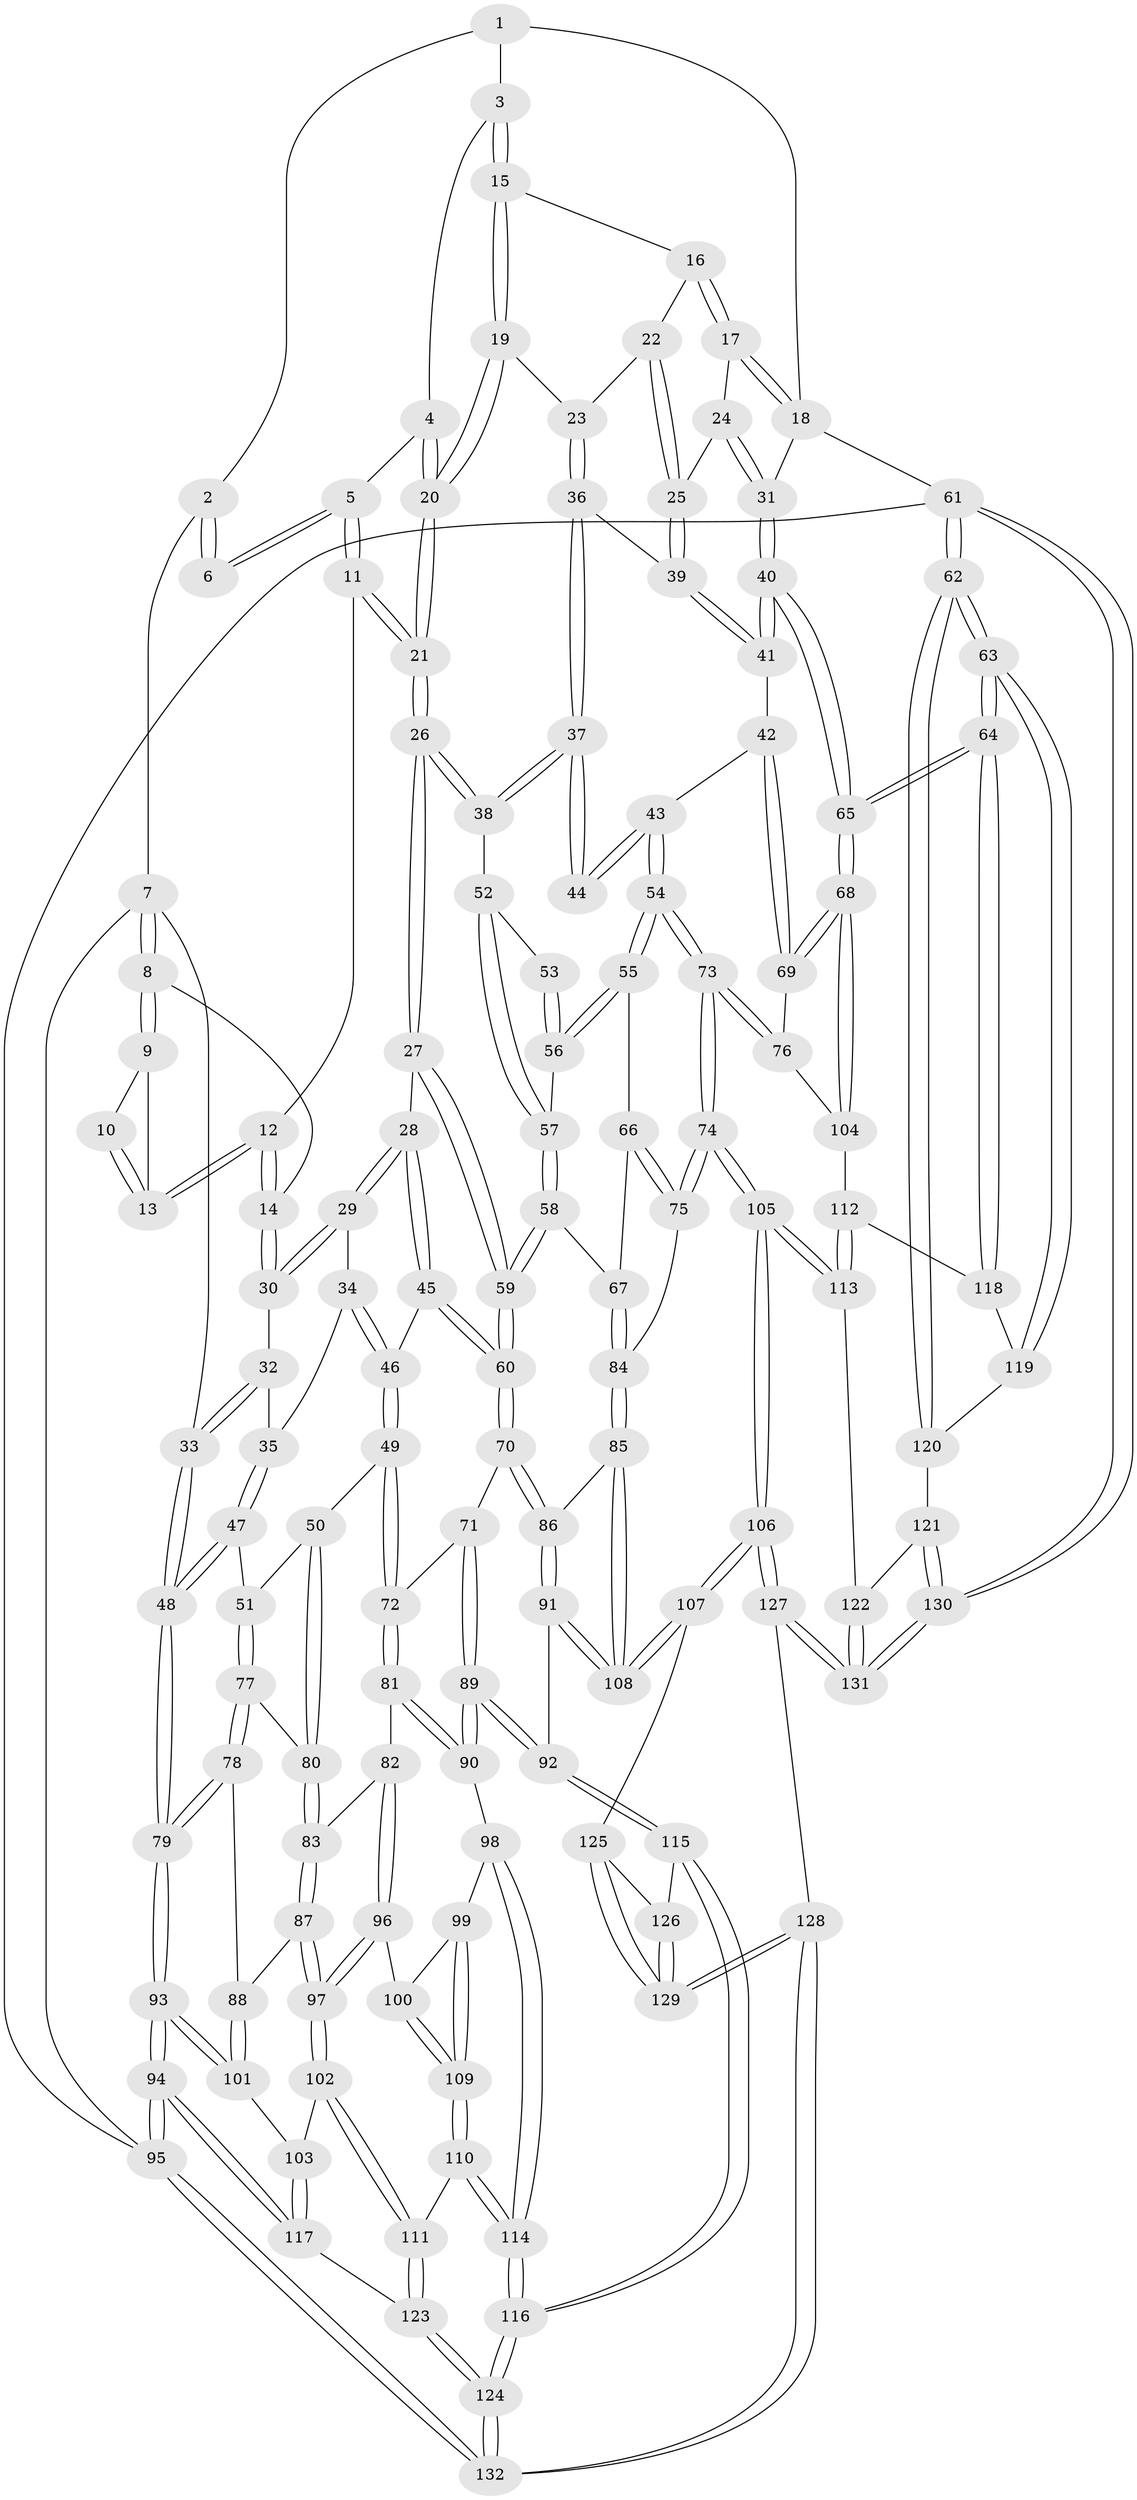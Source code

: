 // Generated by graph-tools (version 1.1) at 2025/51/03/09/25 03:51:08]
// undirected, 132 vertices, 326 edges
graph export_dot {
graph [start="1"]
  node [color=gray90,style=filled];
  1 [pos="+0.7012215002680762+0"];
  2 [pos="+0.32531114145883533+0"];
  3 [pos="+0.7090670475905718+0"];
  4 [pos="+0.59930181666981+0.11012951849500642"];
  5 [pos="+0.3700101449783096+0.09628417213637681"];
  6 [pos="+0.31969961014532167+0"];
  7 [pos="+0+0.19558986322821123"];
  8 [pos="+0+0.20339705366878363"];
  9 [pos="+0.1467542393564964+0.10830374749642298"];
  10 [pos="+0.3070278984202626+0"];
  11 [pos="+0.36624729629136227+0.2197356804265049"];
  12 [pos="+0.2583236892451785+0.23451027941190097"];
  13 [pos="+0.220567194460379+0.1570065401748233"];
  14 [pos="+0.16839287884815077+0.276280053648332"];
  15 [pos="+0.780366896951786+0.08154382341461741"];
  16 [pos="+0.9117332217596552+0.16465464198152635"];
  17 [pos="+1+0.16394534408130995"];
  18 [pos="+1+0.08480703184905153"];
  19 [pos="+0.703216676970824+0.30552271078389465"];
  20 [pos="+0.5401257446547307+0.32239737374370864"];
  21 [pos="+0.48365452169810436+0.36400742652826407"];
  22 [pos="+0.8959222504309092+0.19969138841099957"];
  23 [pos="+0.7779393011669136+0.34838582846421506"];
  24 [pos="+0.9344505853468751+0.3642428498159628"];
  25 [pos="+0.9131375858312252+0.3841794746623418"];
  26 [pos="+0.47960398159482354+0.3833008019973562"];
  27 [pos="+0.46773465880388143+0.39909359151877155"];
  28 [pos="+0.4138863862214615+0.441620896884675"];
  29 [pos="+0.2455649532712416+0.39765350325524257"];
  30 [pos="+0.19408983044652772+0.3574448209672806"];
  31 [pos="+1+0.24949764766024138"];
  32 [pos="+0.1499267436244979+0.4089609584526999"];
  33 [pos="+0+0.506077176294972"];
  34 [pos="+0.19255043912521388+0.4787336533103119"];
  35 [pos="+0.1780132897049382+0.4858919827597018"];
  36 [pos="+0.7972616688822434+0.38031371690692595"];
  37 [pos="+0.782100663708224+0.4406874846192778"];
  38 [pos="+0.5618258366859534+0.43974616782758147"];
  39 [pos="+0.9117292685305568+0.3867340426929758"];
  40 [pos="+1+0.48858266186898297"];
  41 [pos="+0.9429924780226374+0.42965389955466043"];
  42 [pos="+0.8863154144330287+0.5669362605752514"];
  43 [pos="+0.8235356915902418+0.5687227331790967"];
  44 [pos="+0.782028975531549+0.45068673952334687"];
  45 [pos="+0.39914629935730844+0.46871593483105733"];
  46 [pos="+0.36286376030512213+0.5298529450050149"];
  47 [pos="+0.12275465905402129+0.5647824641024546"];
  48 [pos="+0+0.5653027750364682"];
  49 [pos="+0.3462796264294181+0.570658614095229"];
  50 [pos="+0.33273487108501665+0.5766791003899664"];
  51 [pos="+0.18856146940481913+0.5962185815674576"];
  52 [pos="+0.6039900918094682+0.4801768635734645"];
  53 [pos="+0.7216453192823056+0.48144750600165787"];
  54 [pos="+0.7928525709270944+0.5994525026353406"];
  55 [pos="+0.759435597482976+0.5950536900770187"];
  56 [pos="+0.6741851218715124+0.5668034915188896"];
  57 [pos="+0.6617457856183637+0.5657240129242335"];
  58 [pos="+0.6080939037579817+0.6410028100073796"];
  59 [pos="+0.5586934070022125+0.6401868980819102"];
  60 [pos="+0.5220142751485165+0.6749469917733251"];
  61 [pos="+1+1"];
  62 [pos="+1+1"];
  63 [pos="+1+1"];
  64 [pos="+1+0.7923975140137475"];
  65 [pos="+1+0.680224249479472"];
  66 [pos="+0.6893627893280868+0.6500697749773962"];
  67 [pos="+0.6135111488569481+0.6477250286539887"];
  68 [pos="+1+0.6793832391316578"];
  69 [pos="+0.9591346092500462+0.6079859938885962"];
  70 [pos="+0.5101089043142075+0.6882757600430885"];
  71 [pos="+0.47312442996048415+0.6916518443729508"];
  72 [pos="+0.3747869132440656+0.6246339615950689"];
  73 [pos="+0.7843146383349953+0.7505393814188297"];
  74 [pos="+0.7620894311849727+0.7779314052540437"];
  75 [pos="+0.7020845982213583+0.7541061496068902"];
  76 [pos="+0.8180546255439566+0.7477003388517285"];
  77 [pos="+0.1917775118231081+0.6643394872027955"];
  78 [pos="+0.17590029716349165+0.712407519755398"];
  79 [pos="+0+0.6310567701002467"];
  80 [pos="+0.26645421924413437+0.7049369341415329"];
  81 [pos="+0.3472513628560866+0.7528523207237815"];
  82 [pos="+0.31463290332520444+0.7566585581437714"];
  83 [pos="+0.26637792203358424+0.7109412911834848"];
  84 [pos="+0.6618517657393599+0.743335449403394"];
  85 [pos="+0.5764154112132299+0.7830166999726611"];
  86 [pos="+0.5652492887837356+0.7821930030189681"];
  87 [pos="+0.1899398486350796+0.7687193066848169"];
  88 [pos="+0.18974194394691177+0.7685698760426182"];
  89 [pos="+0.4254867564952988+0.7939813598702752"];
  90 [pos="+0.37947621531653153+0.7848730494546895"];
  91 [pos="+0.5070695002815159+0.8371190611642337"];
  92 [pos="+0.47392129665126853+0.8609642188354648"];
  93 [pos="+0+0.6612248937024364"];
  94 [pos="+0+0.8703190878579925"];
  95 [pos="+0+1"];
  96 [pos="+0.2776397203037379+0.7944282290960605"];
  97 [pos="+0.19846864014337273+0.7844405430495635"];
  98 [pos="+0.35031988078685256+0.8274356986821191"];
  99 [pos="+0.3459944884195342+0.8272045643476388"];
  100 [pos="+0.2829400716714799+0.8104889961352316"];
  101 [pos="+0.08508253726918417+0.7785177943346204"];
  102 [pos="+0.191379971206375+0.8610643774405642"];
  103 [pos="+0.10826217888001138+0.8487626142709178"];
  104 [pos="+0.963318669359653+0.7553032194186511"];
  105 [pos="+0.7650481667035692+0.8705852345758375"];
  106 [pos="+0.7287973666415707+0.9076852996780039"];
  107 [pos="+0.6424556253689073+0.898518662442494"];
  108 [pos="+0.6367610499514649+0.8909747083771165"];
  109 [pos="+0.2835583811246499+0.8463647689074151"];
  110 [pos="+0.2819459918030523+0.8556630900716676"];
  111 [pos="+0.19899604499267712+0.8790386542004428"];
  112 [pos="+0.9209202387566232+0.844867271086292"];
  113 [pos="+0.8027303903978615+0.8852064140127193"];
  114 [pos="+0.3409666182554077+0.9137226015608073"];
  115 [pos="+0.46949353217693307+0.8960101184181861"];
  116 [pos="+0.36112274476648387+0.9650813559715994"];
  117 [pos="+0.06476708066144364+0.9115136632670451"];
  118 [pos="+0.9469085066373072+0.8783028537804932"];
  119 [pos="+0.9460971892715085+0.8984880170594451"];
  120 [pos="+0.9325588303661122+0.916710199189876"];
  121 [pos="+0.8926202918998943+0.9395226403844282"];
  122 [pos="+0.8077587986483642+0.8897996726102283"];
  123 [pos="+0.19141440617515346+1"];
  124 [pos="+0.25322681995330476+1"];
  125 [pos="+0.6147533723681946+0.9131582969935301"];
  126 [pos="+0.48248745363862955+0.9059528040827366"];
  127 [pos="+0.6830790509289473+1"];
  128 [pos="+0.5978818909250556+1"];
  129 [pos="+0.5572682898733907+1"];
  130 [pos="+1+1"];
  131 [pos="+0.978517205507651+1"];
  132 [pos="+0.2464389178455829+1"];
  1 -- 2;
  1 -- 3;
  1 -- 18;
  2 -- 6;
  2 -- 6;
  2 -- 7;
  3 -- 4;
  3 -- 15;
  3 -- 15;
  4 -- 5;
  4 -- 20;
  4 -- 20;
  5 -- 6;
  5 -- 6;
  5 -- 11;
  5 -- 11;
  7 -- 8;
  7 -- 8;
  7 -- 33;
  7 -- 95;
  8 -- 9;
  8 -- 9;
  8 -- 14;
  9 -- 10;
  9 -- 13;
  10 -- 13;
  10 -- 13;
  11 -- 12;
  11 -- 21;
  11 -- 21;
  12 -- 13;
  12 -- 13;
  12 -- 14;
  12 -- 14;
  14 -- 30;
  14 -- 30;
  15 -- 16;
  15 -- 19;
  15 -- 19;
  16 -- 17;
  16 -- 17;
  16 -- 22;
  17 -- 18;
  17 -- 18;
  17 -- 24;
  18 -- 31;
  18 -- 61;
  19 -- 20;
  19 -- 20;
  19 -- 23;
  20 -- 21;
  20 -- 21;
  21 -- 26;
  21 -- 26;
  22 -- 23;
  22 -- 25;
  22 -- 25;
  23 -- 36;
  23 -- 36;
  24 -- 25;
  24 -- 31;
  24 -- 31;
  25 -- 39;
  25 -- 39;
  26 -- 27;
  26 -- 27;
  26 -- 38;
  26 -- 38;
  27 -- 28;
  27 -- 59;
  27 -- 59;
  28 -- 29;
  28 -- 29;
  28 -- 45;
  28 -- 45;
  29 -- 30;
  29 -- 30;
  29 -- 34;
  30 -- 32;
  31 -- 40;
  31 -- 40;
  32 -- 33;
  32 -- 33;
  32 -- 35;
  33 -- 48;
  33 -- 48;
  34 -- 35;
  34 -- 46;
  34 -- 46;
  35 -- 47;
  35 -- 47;
  36 -- 37;
  36 -- 37;
  36 -- 39;
  37 -- 38;
  37 -- 38;
  37 -- 44;
  37 -- 44;
  38 -- 52;
  39 -- 41;
  39 -- 41;
  40 -- 41;
  40 -- 41;
  40 -- 65;
  40 -- 65;
  41 -- 42;
  42 -- 43;
  42 -- 69;
  42 -- 69;
  43 -- 44;
  43 -- 44;
  43 -- 54;
  43 -- 54;
  45 -- 46;
  45 -- 60;
  45 -- 60;
  46 -- 49;
  46 -- 49;
  47 -- 48;
  47 -- 48;
  47 -- 51;
  48 -- 79;
  48 -- 79;
  49 -- 50;
  49 -- 72;
  49 -- 72;
  50 -- 51;
  50 -- 80;
  50 -- 80;
  51 -- 77;
  51 -- 77;
  52 -- 53;
  52 -- 57;
  52 -- 57;
  53 -- 56;
  53 -- 56;
  54 -- 55;
  54 -- 55;
  54 -- 73;
  54 -- 73;
  55 -- 56;
  55 -- 56;
  55 -- 66;
  56 -- 57;
  57 -- 58;
  57 -- 58;
  58 -- 59;
  58 -- 59;
  58 -- 67;
  59 -- 60;
  59 -- 60;
  60 -- 70;
  60 -- 70;
  61 -- 62;
  61 -- 62;
  61 -- 130;
  61 -- 130;
  61 -- 95;
  62 -- 63;
  62 -- 63;
  62 -- 120;
  62 -- 120;
  63 -- 64;
  63 -- 64;
  63 -- 119;
  63 -- 119;
  64 -- 65;
  64 -- 65;
  64 -- 118;
  64 -- 118;
  65 -- 68;
  65 -- 68;
  66 -- 67;
  66 -- 75;
  66 -- 75;
  67 -- 84;
  67 -- 84;
  68 -- 69;
  68 -- 69;
  68 -- 104;
  68 -- 104;
  69 -- 76;
  70 -- 71;
  70 -- 86;
  70 -- 86;
  71 -- 72;
  71 -- 89;
  71 -- 89;
  72 -- 81;
  72 -- 81;
  73 -- 74;
  73 -- 74;
  73 -- 76;
  73 -- 76;
  74 -- 75;
  74 -- 75;
  74 -- 105;
  74 -- 105;
  75 -- 84;
  76 -- 104;
  77 -- 78;
  77 -- 78;
  77 -- 80;
  78 -- 79;
  78 -- 79;
  78 -- 88;
  79 -- 93;
  79 -- 93;
  80 -- 83;
  80 -- 83;
  81 -- 82;
  81 -- 90;
  81 -- 90;
  82 -- 83;
  82 -- 96;
  82 -- 96;
  83 -- 87;
  83 -- 87;
  84 -- 85;
  84 -- 85;
  85 -- 86;
  85 -- 108;
  85 -- 108;
  86 -- 91;
  86 -- 91;
  87 -- 88;
  87 -- 97;
  87 -- 97;
  88 -- 101;
  88 -- 101;
  89 -- 90;
  89 -- 90;
  89 -- 92;
  89 -- 92;
  90 -- 98;
  91 -- 92;
  91 -- 108;
  91 -- 108;
  92 -- 115;
  92 -- 115;
  93 -- 94;
  93 -- 94;
  93 -- 101;
  93 -- 101;
  94 -- 95;
  94 -- 95;
  94 -- 117;
  94 -- 117;
  95 -- 132;
  95 -- 132;
  96 -- 97;
  96 -- 97;
  96 -- 100;
  97 -- 102;
  97 -- 102;
  98 -- 99;
  98 -- 114;
  98 -- 114;
  99 -- 100;
  99 -- 109;
  99 -- 109;
  100 -- 109;
  100 -- 109;
  101 -- 103;
  102 -- 103;
  102 -- 111;
  102 -- 111;
  103 -- 117;
  103 -- 117;
  104 -- 112;
  105 -- 106;
  105 -- 106;
  105 -- 113;
  105 -- 113;
  106 -- 107;
  106 -- 107;
  106 -- 127;
  106 -- 127;
  107 -- 108;
  107 -- 108;
  107 -- 125;
  109 -- 110;
  109 -- 110;
  110 -- 111;
  110 -- 114;
  110 -- 114;
  111 -- 123;
  111 -- 123;
  112 -- 113;
  112 -- 113;
  112 -- 118;
  113 -- 122;
  114 -- 116;
  114 -- 116;
  115 -- 116;
  115 -- 116;
  115 -- 126;
  116 -- 124;
  116 -- 124;
  117 -- 123;
  118 -- 119;
  119 -- 120;
  120 -- 121;
  121 -- 122;
  121 -- 130;
  121 -- 130;
  122 -- 131;
  122 -- 131;
  123 -- 124;
  123 -- 124;
  124 -- 132;
  124 -- 132;
  125 -- 126;
  125 -- 129;
  125 -- 129;
  126 -- 129;
  126 -- 129;
  127 -- 128;
  127 -- 131;
  127 -- 131;
  128 -- 129;
  128 -- 129;
  128 -- 132;
  128 -- 132;
  130 -- 131;
  130 -- 131;
}
